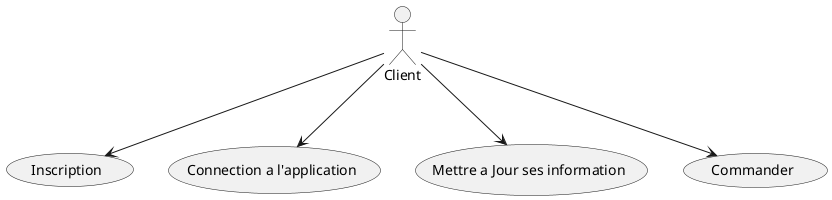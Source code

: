 @startuml DiagrammeCasdutilisation

:Client: -->(Inscription)
:Client: -->(Connection a l'application)
:Client: -->(Mettre a Jour ses information)
:Client: -->(Commander)

@enduml